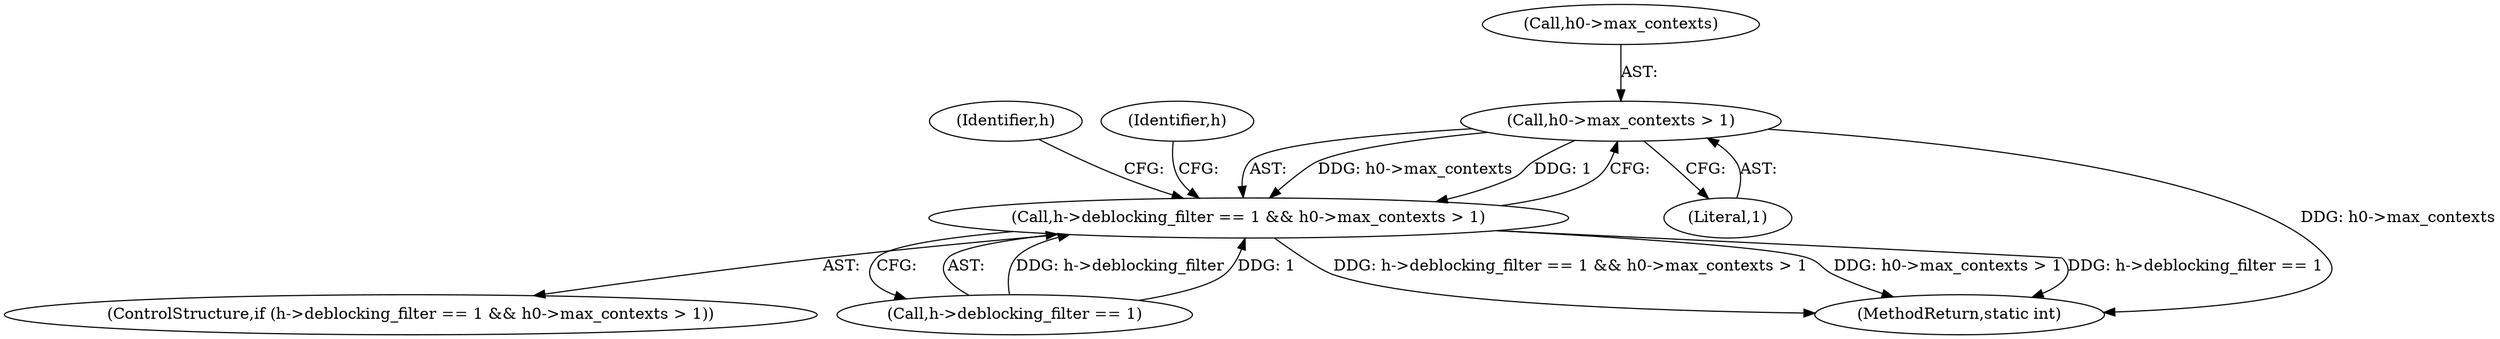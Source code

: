 digraph "0_FFmpeg_29ffeef5e73b8f41ff3a3f2242d356759c66f91f@pointer" {
"1002799" [label="(Call,h0->max_contexts > 1)"];
"1002793" [label="(Call,h->deblocking_filter == 1 && h0->max_contexts > 1)"];
"1002803" [label="(Literal,1)"];
"1002793" [label="(Call,h->deblocking_filter == 1 && h0->max_contexts > 1)"];
"1002799" [label="(Call,h0->max_contexts > 1)"];
"1002858" [label="(Identifier,h)"];
"1002794" [label="(Call,h->deblocking_filter == 1)"];
"1002792" [label="(ControlStructure,if (h->deblocking_filter == 1 && h0->max_contexts > 1))"];
"1003435" [label="(MethodReturn,static int)"];
"1002809" [label="(Identifier,h)"];
"1002800" [label="(Call,h0->max_contexts)"];
"1002799" -> "1002793"  [label="AST: "];
"1002799" -> "1002803"  [label="CFG: "];
"1002800" -> "1002799"  [label="AST: "];
"1002803" -> "1002799"  [label="AST: "];
"1002793" -> "1002799"  [label="CFG: "];
"1002799" -> "1003435"  [label="DDG: h0->max_contexts"];
"1002799" -> "1002793"  [label="DDG: h0->max_contexts"];
"1002799" -> "1002793"  [label="DDG: 1"];
"1002793" -> "1002792"  [label="AST: "];
"1002793" -> "1002794"  [label="CFG: "];
"1002794" -> "1002793"  [label="AST: "];
"1002809" -> "1002793"  [label="CFG: "];
"1002858" -> "1002793"  [label="CFG: "];
"1002793" -> "1003435"  [label="DDG: h->deblocking_filter == 1 && h0->max_contexts > 1"];
"1002793" -> "1003435"  [label="DDG: h0->max_contexts > 1"];
"1002793" -> "1003435"  [label="DDG: h->deblocking_filter == 1"];
"1002794" -> "1002793"  [label="DDG: h->deblocking_filter"];
"1002794" -> "1002793"  [label="DDG: 1"];
}
